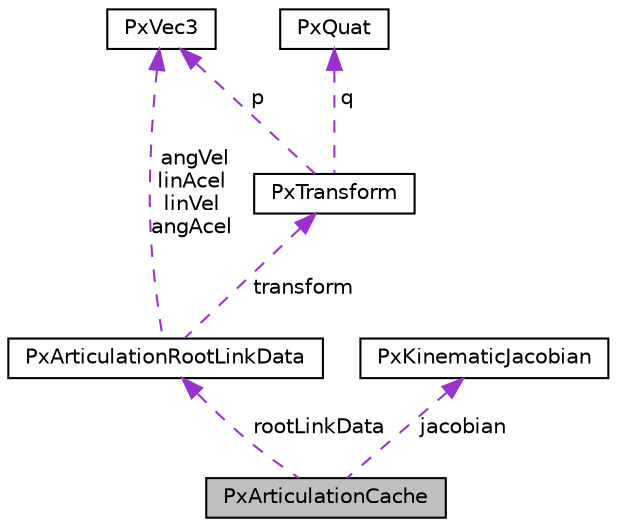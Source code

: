 digraph "PxArticulationCache"
{
  edge [fontname="Helvetica",fontsize="10",labelfontname="Helvetica",labelfontsize="10"];
  node [fontname="Helvetica",fontsize="10",shape=record];
  Node1 [label="PxArticulationCache",height=0.2,width=0.4,color="black", fillcolor="grey75", style="filled", fontcolor="black"];
  Node2 -> Node1 [dir="back",color="darkorchid3",fontsize="10",style="dashed",label=" rootLinkData" ,fontname="Helvetica"];
  Node2 [label="PxArticulationRootLinkData",height=0.2,width=0.4,color="black", fillcolor="white", style="filled",URL="$structPxArticulationRootLinkData.html"];
  Node3 -> Node2 [dir="back",color="darkorchid3",fontsize="10",style="dashed",label=" angVel\nlinAcel\nlinVel\nangAcel" ,fontname="Helvetica"];
  Node3 [label="PxVec3",height=0.2,width=0.4,color="black", fillcolor="white", style="filled",URL="$classPxVec3.html",tooltip="3 Element vector class. "];
  Node4 -> Node2 [dir="back",color="darkorchid3",fontsize="10",style="dashed",label=" transform" ,fontname="Helvetica"];
  Node4 [label="PxTransform",height=0.2,width=0.4,color="black", fillcolor="white", style="filled",URL="$classPxTransform.html",tooltip="class representing a rigid euclidean transform as a quaternion and a vector "];
  Node3 -> Node4 [dir="back",color="darkorchid3",fontsize="10",style="dashed",label=" p" ,fontname="Helvetica"];
  Node5 -> Node4 [dir="back",color="darkorchid3",fontsize="10",style="dashed",label=" q" ,fontname="Helvetica"];
  Node5 [label="PxQuat",height=0.2,width=0.4,color="black", fillcolor="white", style="filled",URL="$classPxQuat.html",tooltip="This is a quaternion class. For more information on quaternion mathematics consult a mathematics sour..."];
  Node6 -> Node1 [dir="back",color="darkorchid3",fontsize="10",style="dashed",label=" jacobian" ,fontname="Helvetica"];
  Node6 [label="PxKinematicJacobian",height=0.2,width=0.4,color="black", fillcolor="white", style="filled",URL="$classPxKinematicJacobian.html"];
}
